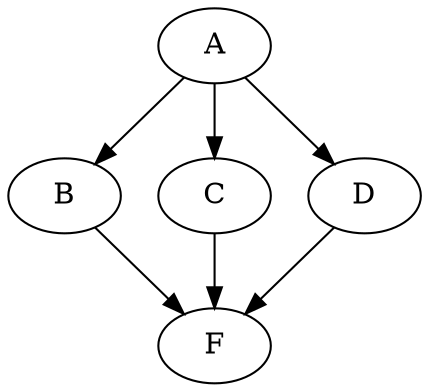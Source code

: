 // from: https://github.com/ReneNyffenegger/about-Graphviz/blob/master/examples/multiple-edges.dot

digraph D {

  A -> {B, C, D} -> {F}

}

